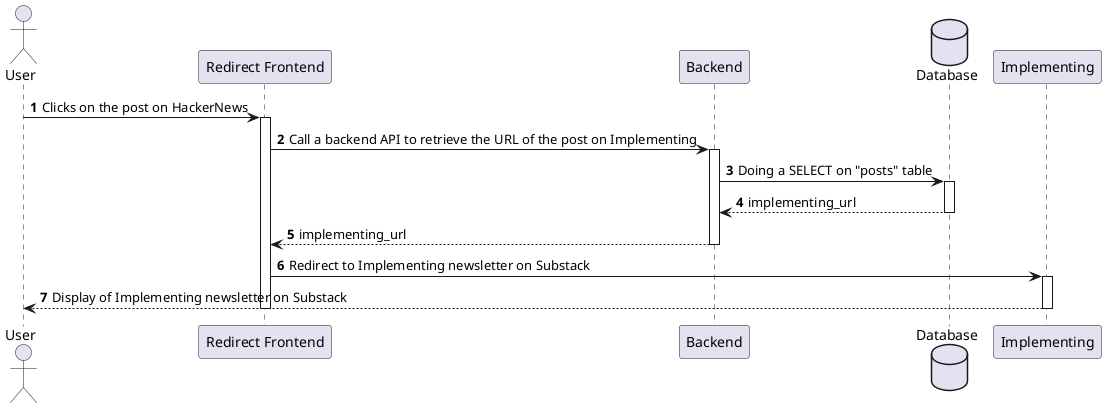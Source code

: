 @startuml
actor User as User
participant "Redirect Frontend"
participant Backend
database Database
participant Implementing

autonumber

User -> "Redirect Frontend": Clicks on the post on HackerNews
activate "Redirect Frontend"
"Redirect Frontend" -> Backend: Call a backend API to retrieve the URL of the post on Implementing
activate Backend
Backend -> Database: Doing a SELECT on "posts" table
activate Database
Database --> Backend: implementing_url
deactivate Database
Backend --> "Redirect Frontend": implementing_url
deactivate Backend
"Redirect Frontend" -> Implementing: Redirect to Implementing newsletter on Substack
activate Implementing
Implementing --> User: Display of Implementing newsletter on Substack
deactivate Implementing
deactivate "Redirect Frontend"
@enduml
